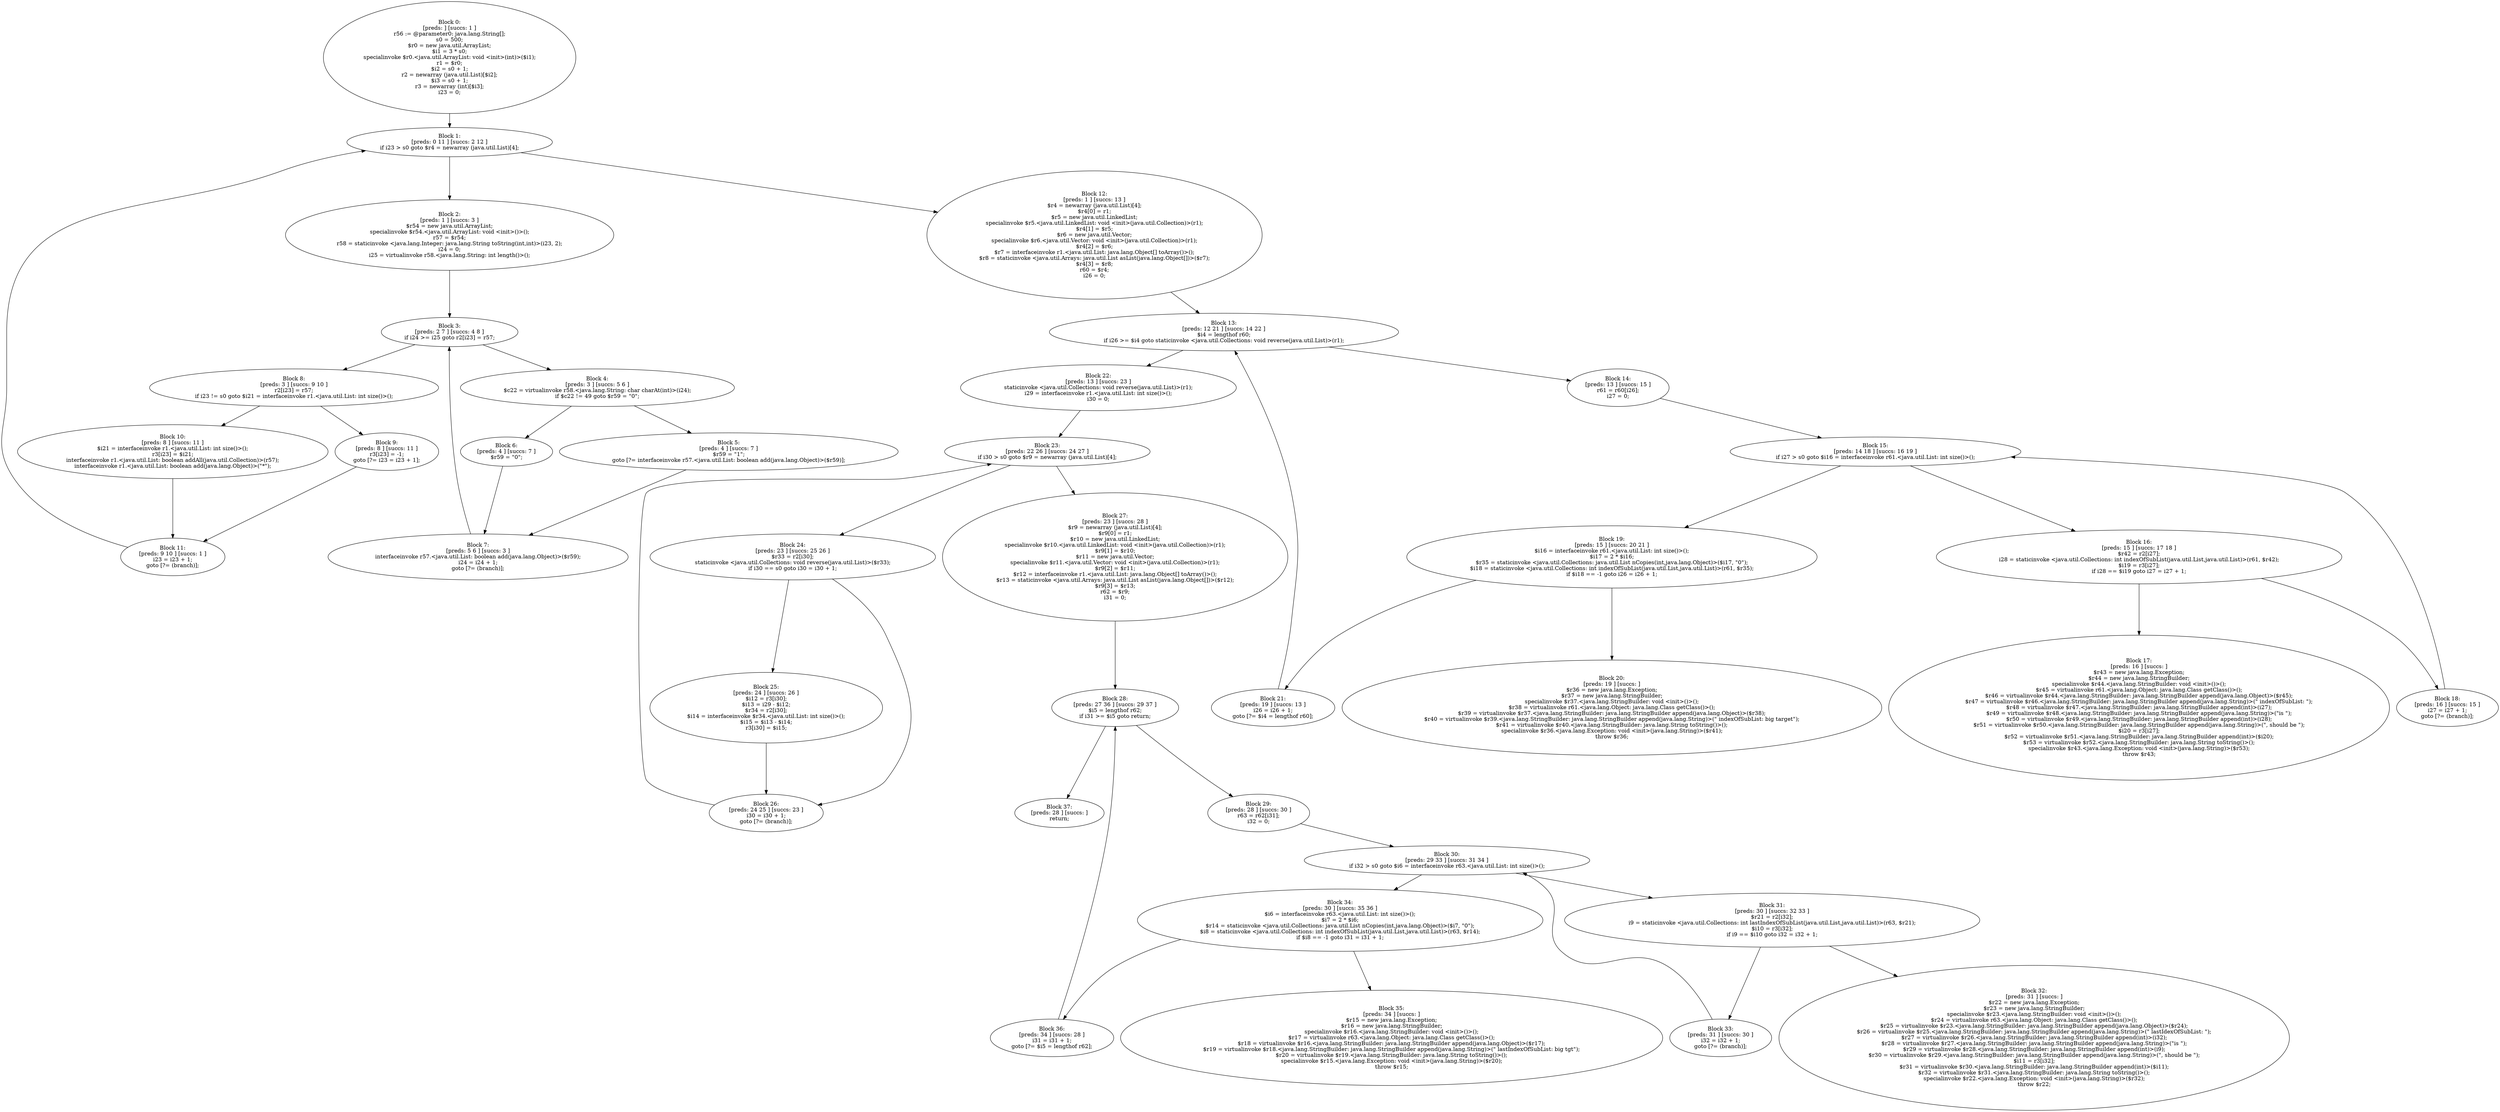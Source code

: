 digraph "unitGraph" {
    "Block 0:
[preds: ] [succs: 1 ]
r56 := @parameter0: java.lang.String[];
s0 = 500;
$r0 = new java.util.ArrayList;
$i1 = 3 * s0;
specialinvoke $r0.<java.util.ArrayList: void <init>(int)>($i1);
r1 = $r0;
$i2 = s0 + 1;
r2 = newarray (java.util.List)[$i2];
$i3 = s0 + 1;
r3 = newarray (int)[$i3];
i23 = 0;
"
    "Block 1:
[preds: 0 11 ] [succs: 2 12 ]
if i23 > s0 goto $r4 = newarray (java.util.List)[4];
"
    "Block 2:
[preds: 1 ] [succs: 3 ]
$r54 = new java.util.ArrayList;
specialinvoke $r54.<java.util.ArrayList: void <init>()>();
r57 = $r54;
r58 = staticinvoke <java.lang.Integer: java.lang.String toString(int,int)>(i23, 2);
i24 = 0;
i25 = virtualinvoke r58.<java.lang.String: int length()>();
"
    "Block 3:
[preds: 2 7 ] [succs: 4 8 ]
if i24 >= i25 goto r2[i23] = r57;
"
    "Block 4:
[preds: 3 ] [succs: 5 6 ]
$c22 = virtualinvoke r58.<java.lang.String: char charAt(int)>(i24);
if $c22 != 49 goto $r59 = \"0\";
"
    "Block 5:
[preds: 4 ] [succs: 7 ]
$r59 = \"1\";
goto [?= interfaceinvoke r57.<java.util.List: boolean add(java.lang.Object)>($r59)];
"
    "Block 6:
[preds: 4 ] [succs: 7 ]
$r59 = \"0\";
"
    "Block 7:
[preds: 5 6 ] [succs: 3 ]
interfaceinvoke r57.<java.util.List: boolean add(java.lang.Object)>($r59);
i24 = i24 + 1;
goto [?= (branch)];
"
    "Block 8:
[preds: 3 ] [succs: 9 10 ]
r2[i23] = r57;
if i23 != s0 goto $i21 = interfaceinvoke r1.<java.util.List: int size()>();
"
    "Block 9:
[preds: 8 ] [succs: 11 ]
r3[i23] = -1;
goto [?= i23 = i23 + 1];
"
    "Block 10:
[preds: 8 ] [succs: 11 ]
$i21 = interfaceinvoke r1.<java.util.List: int size()>();
r3[i23] = $i21;
interfaceinvoke r1.<java.util.List: boolean addAll(java.util.Collection)>(r57);
interfaceinvoke r1.<java.util.List: boolean add(java.lang.Object)>(\"*\");
"
    "Block 11:
[preds: 9 10 ] [succs: 1 ]
i23 = i23 + 1;
goto [?= (branch)];
"
    "Block 12:
[preds: 1 ] [succs: 13 ]
$r4 = newarray (java.util.List)[4];
$r4[0] = r1;
$r5 = new java.util.LinkedList;
specialinvoke $r5.<java.util.LinkedList: void <init>(java.util.Collection)>(r1);
$r4[1] = $r5;
$r6 = new java.util.Vector;
specialinvoke $r6.<java.util.Vector: void <init>(java.util.Collection)>(r1);
$r4[2] = $r6;
$r7 = interfaceinvoke r1.<java.util.List: java.lang.Object[] toArray()>();
$r8 = staticinvoke <java.util.Arrays: java.util.List asList(java.lang.Object[])>($r7);
$r4[3] = $r8;
r60 = $r4;
i26 = 0;
"
    "Block 13:
[preds: 12 21 ] [succs: 14 22 ]
$i4 = lengthof r60;
if i26 >= $i4 goto staticinvoke <java.util.Collections: void reverse(java.util.List)>(r1);
"
    "Block 14:
[preds: 13 ] [succs: 15 ]
r61 = r60[i26];
i27 = 0;
"
    "Block 15:
[preds: 14 18 ] [succs: 16 19 ]
if i27 > s0 goto $i16 = interfaceinvoke r61.<java.util.List: int size()>();
"
    "Block 16:
[preds: 15 ] [succs: 17 18 ]
$r42 = r2[i27];
i28 = staticinvoke <java.util.Collections: int indexOfSubList(java.util.List,java.util.List)>(r61, $r42);
$i19 = r3[i27];
if i28 == $i19 goto i27 = i27 + 1;
"
    "Block 17:
[preds: 16 ] [succs: ]
$r43 = new java.lang.Exception;
$r44 = new java.lang.StringBuilder;
specialinvoke $r44.<java.lang.StringBuilder: void <init>()>();
$r45 = virtualinvoke r61.<java.lang.Object: java.lang.Class getClass()>();
$r46 = virtualinvoke $r44.<java.lang.StringBuilder: java.lang.StringBuilder append(java.lang.Object)>($r45);
$r47 = virtualinvoke $r46.<java.lang.StringBuilder: java.lang.StringBuilder append(java.lang.String)>(\" indexOfSubList: \");
$r48 = virtualinvoke $r47.<java.lang.StringBuilder: java.lang.StringBuilder append(int)>(i27);
$r49 = virtualinvoke $r48.<java.lang.StringBuilder: java.lang.StringBuilder append(java.lang.String)>(\"is \");
$r50 = virtualinvoke $r49.<java.lang.StringBuilder: java.lang.StringBuilder append(int)>(i28);
$r51 = virtualinvoke $r50.<java.lang.StringBuilder: java.lang.StringBuilder append(java.lang.String)>(\", should be \");
$i20 = r3[i27];
$r52 = virtualinvoke $r51.<java.lang.StringBuilder: java.lang.StringBuilder append(int)>($i20);
$r53 = virtualinvoke $r52.<java.lang.StringBuilder: java.lang.String toString()>();
specialinvoke $r43.<java.lang.Exception: void <init>(java.lang.String)>($r53);
throw $r43;
"
    "Block 18:
[preds: 16 ] [succs: 15 ]
i27 = i27 + 1;
goto [?= (branch)];
"
    "Block 19:
[preds: 15 ] [succs: 20 21 ]
$i16 = interfaceinvoke r61.<java.util.List: int size()>();
$i17 = 2 * $i16;
$r35 = staticinvoke <java.util.Collections: java.util.List nCopies(int,java.lang.Object)>($i17, \"0\");
$i18 = staticinvoke <java.util.Collections: int indexOfSubList(java.util.List,java.util.List)>(r61, $r35);
if $i18 == -1 goto i26 = i26 + 1;
"
    "Block 20:
[preds: 19 ] [succs: ]
$r36 = new java.lang.Exception;
$r37 = new java.lang.StringBuilder;
specialinvoke $r37.<java.lang.StringBuilder: void <init>()>();
$r38 = virtualinvoke r61.<java.lang.Object: java.lang.Class getClass()>();
$r39 = virtualinvoke $r37.<java.lang.StringBuilder: java.lang.StringBuilder append(java.lang.Object)>($r38);
$r40 = virtualinvoke $r39.<java.lang.StringBuilder: java.lang.StringBuilder append(java.lang.String)>(\" indexOfSubList: big target\");
$r41 = virtualinvoke $r40.<java.lang.StringBuilder: java.lang.String toString()>();
specialinvoke $r36.<java.lang.Exception: void <init>(java.lang.String)>($r41);
throw $r36;
"
    "Block 21:
[preds: 19 ] [succs: 13 ]
i26 = i26 + 1;
goto [?= $i4 = lengthof r60];
"
    "Block 22:
[preds: 13 ] [succs: 23 ]
staticinvoke <java.util.Collections: void reverse(java.util.List)>(r1);
i29 = interfaceinvoke r1.<java.util.List: int size()>();
i30 = 0;
"
    "Block 23:
[preds: 22 26 ] [succs: 24 27 ]
if i30 > s0 goto $r9 = newarray (java.util.List)[4];
"
    "Block 24:
[preds: 23 ] [succs: 25 26 ]
$r33 = r2[i30];
staticinvoke <java.util.Collections: void reverse(java.util.List)>($r33);
if i30 == s0 goto i30 = i30 + 1;
"
    "Block 25:
[preds: 24 ] [succs: 26 ]
$i12 = r3[i30];
$i13 = i29 - $i12;
$r34 = r2[i30];
$i14 = interfaceinvoke $r34.<java.util.List: int size()>();
$i15 = $i13 - $i14;
r3[i30] = $i15;
"
    "Block 26:
[preds: 24 25 ] [succs: 23 ]
i30 = i30 + 1;
goto [?= (branch)];
"
    "Block 27:
[preds: 23 ] [succs: 28 ]
$r9 = newarray (java.util.List)[4];
$r9[0] = r1;
$r10 = new java.util.LinkedList;
specialinvoke $r10.<java.util.LinkedList: void <init>(java.util.Collection)>(r1);
$r9[1] = $r10;
$r11 = new java.util.Vector;
specialinvoke $r11.<java.util.Vector: void <init>(java.util.Collection)>(r1);
$r9[2] = $r11;
$r12 = interfaceinvoke r1.<java.util.List: java.lang.Object[] toArray()>();
$r13 = staticinvoke <java.util.Arrays: java.util.List asList(java.lang.Object[])>($r12);
$r9[3] = $r13;
r62 = $r9;
i31 = 0;
"
    "Block 28:
[preds: 27 36 ] [succs: 29 37 ]
$i5 = lengthof r62;
if i31 >= $i5 goto return;
"
    "Block 29:
[preds: 28 ] [succs: 30 ]
r63 = r62[i31];
i32 = 0;
"
    "Block 30:
[preds: 29 33 ] [succs: 31 34 ]
if i32 > s0 goto $i6 = interfaceinvoke r63.<java.util.List: int size()>();
"
    "Block 31:
[preds: 30 ] [succs: 32 33 ]
$r21 = r2[i32];
i9 = staticinvoke <java.util.Collections: int lastIndexOfSubList(java.util.List,java.util.List)>(r63, $r21);
$i10 = r3[i32];
if i9 == $i10 goto i32 = i32 + 1;
"
    "Block 32:
[preds: 31 ] [succs: ]
$r22 = new java.lang.Exception;
$r23 = new java.lang.StringBuilder;
specialinvoke $r23.<java.lang.StringBuilder: void <init>()>();
$r24 = virtualinvoke r63.<java.lang.Object: java.lang.Class getClass()>();
$r25 = virtualinvoke $r23.<java.lang.StringBuilder: java.lang.StringBuilder append(java.lang.Object)>($r24);
$r26 = virtualinvoke $r25.<java.lang.StringBuilder: java.lang.StringBuilder append(java.lang.String)>(\" lastIdexOfSubList: \");
$r27 = virtualinvoke $r26.<java.lang.StringBuilder: java.lang.StringBuilder append(int)>(i32);
$r28 = virtualinvoke $r27.<java.lang.StringBuilder: java.lang.StringBuilder append(java.lang.String)>(\"is \");
$r29 = virtualinvoke $r28.<java.lang.StringBuilder: java.lang.StringBuilder append(int)>(i9);
$r30 = virtualinvoke $r29.<java.lang.StringBuilder: java.lang.StringBuilder append(java.lang.String)>(\", should be \");
$i11 = r3[i32];
$r31 = virtualinvoke $r30.<java.lang.StringBuilder: java.lang.StringBuilder append(int)>($i11);
$r32 = virtualinvoke $r31.<java.lang.StringBuilder: java.lang.String toString()>();
specialinvoke $r22.<java.lang.Exception: void <init>(java.lang.String)>($r32);
throw $r22;
"
    "Block 33:
[preds: 31 ] [succs: 30 ]
i32 = i32 + 1;
goto [?= (branch)];
"
    "Block 34:
[preds: 30 ] [succs: 35 36 ]
$i6 = interfaceinvoke r63.<java.util.List: int size()>();
$i7 = 2 * $i6;
$r14 = staticinvoke <java.util.Collections: java.util.List nCopies(int,java.lang.Object)>($i7, \"0\");
$i8 = staticinvoke <java.util.Collections: int indexOfSubList(java.util.List,java.util.List)>(r63, $r14);
if $i8 == -1 goto i31 = i31 + 1;
"
    "Block 35:
[preds: 34 ] [succs: ]
$r15 = new java.lang.Exception;
$r16 = new java.lang.StringBuilder;
specialinvoke $r16.<java.lang.StringBuilder: void <init>()>();
$r17 = virtualinvoke r63.<java.lang.Object: java.lang.Class getClass()>();
$r18 = virtualinvoke $r16.<java.lang.StringBuilder: java.lang.StringBuilder append(java.lang.Object)>($r17);
$r19 = virtualinvoke $r18.<java.lang.StringBuilder: java.lang.StringBuilder append(java.lang.String)>(\" lastIndexOfSubList: big tgt\");
$r20 = virtualinvoke $r19.<java.lang.StringBuilder: java.lang.String toString()>();
specialinvoke $r15.<java.lang.Exception: void <init>(java.lang.String)>($r20);
throw $r15;
"
    "Block 36:
[preds: 34 ] [succs: 28 ]
i31 = i31 + 1;
goto [?= $i5 = lengthof r62];
"
    "Block 37:
[preds: 28 ] [succs: ]
return;
"
    "Block 0:
[preds: ] [succs: 1 ]
r56 := @parameter0: java.lang.String[];
s0 = 500;
$r0 = new java.util.ArrayList;
$i1 = 3 * s0;
specialinvoke $r0.<java.util.ArrayList: void <init>(int)>($i1);
r1 = $r0;
$i2 = s0 + 1;
r2 = newarray (java.util.List)[$i2];
$i3 = s0 + 1;
r3 = newarray (int)[$i3];
i23 = 0;
"->"Block 1:
[preds: 0 11 ] [succs: 2 12 ]
if i23 > s0 goto $r4 = newarray (java.util.List)[4];
";
    "Block 1:
[preds: 0 11 ] [succs: 2 12 ]
if i23 > s0 goto $r4 = newarray (java.util.List)[4];
"->"Block 2:
[preds: 1 ] [succs: 3 ]
$r54 = new java.util.ArrayList;
specialinvoke $r54.<java.util.ArrayList: void <init>()>();
r57 = $r54;
r58 = staticinvoke <java.lang.Integer: java.lang.String toString(int,int)>(i23, 2);
i24 = 0;
i25 = virtualinvoke r58.<java.lang.String: int length()>();
";
    "Block 1:
[preds: 0 11 ] [succs: 2 12 ]
if i23 > s0 goto $r4 = newarray (java.util.List)[4];
"->"Block 12:
[preds: 1 ] [succs: 13 ]
$r4 = newarray (java.util.List)[4];
$r4[0] = r1;
$r5 = new java.util.LinkedList;
specialinvoke $r5.<java.util.LinkedList: void <init>(java.util.Collection)>(r1);
$r4[1] = $r5;
$r6 = new java.util.Vector;
specialinvoke $r6.<java.util.Vector: void <init>(java.util.Collection)>(r1);
$r4[2] = $r6;
$r7 = interfaceinvoke r1.<java.util.List: java.lang.Object[] toArray()>();
$r8 = staticinvoke <java.util.Arrays: java.util.List asList(java.lang.Object[])>($r7);
$r4[3] = $r8;
r60 = $r4;
i26 = 0;
";
    "Block 2:
[preds: 1 ] [succs: 3 ]
$r54 = new java.util.ArrayList;
specialinvoke $r54.<java.util.ArrayList: void <init>()>();
r57 = $r54;
r58 = staticinvoke <java.lang.Integer: java.lang.String toString(int,int)>(i23, 2);
i24 = 0;
i25 = virtualinvoke r58.<java.lang.String: int length()>();
"->"Block 3:
[preds: 2 7 ] [succs: 4 8 ]
if i24 >= i25 goto r2[i23] = r57;
";
    "Block 3:
[preds: 2 7 ] [succs: 4 8 ]
if i24 >= i25 goto r2[i23] = r57;
"->"Block 4:
[preds: 3 ] [succs: 5 6 ]
$c22 = virtualinvoke r58.<java.lang.String: char charAt(int)>(i24);
if $c22 != 49 goto $r59 = \"0\";
";
    "Block 3:
[preds: 2 7 ] [succs: 4 8 ]
if i24 >= i25 goto r2[i23] = r57;
"->"Block 8:
[preds: 3 ] [succs: 9 10 ]
r2[i23] = r57;
if i23 != s0 goto $i21 = interfaceinvoke r1.<java.util.List: int size()>();
";
    "Block 4:
[preds: 3 ] [succs: 5 6 ]
$c22 = virtualinvoke r58.<java.lang.String: char charAt(int)>(i24);
if $c22 != 49 goto $r59 = \"0\";
"->"Block 5:
[preds: 4 ] [succs: 7 ]
$r59 = \"1\";
goto [?= interfaceinvoke r57.<java.util.List: boolean add(java.lang.Object)>($r59)];
";
    "Block 4:
[preds: 3 ] [succs: 5 6 ]
$c22 = virtualinvoke r58.<java.lang.String: char charAt(int)>(i24);
if $c22 != 49 goto $r59 = \"0\";
"->"Block 6:
[preds: 4 ] [succs: 7 ]
$r59 = \"0\";
";
    "Block 5:
[preds: 4 ] [succs: 7 ]
$r59 = \"1\";
goto [?= interfaceinvoke r57.<java.util.List: boolean add(java.lang.Object)>($r59)];
"->"Block 7:
[preds: 5 6 ] [succs: 3 ]
interfaceinvoke r57.<java.util.List: boolean add(java.lang.Object)>($r59);
i24 = i24 + 1;
goto [?= (branch)];
";
    "Block 6:
[preds: 4 ] [succs: 7 ]
$r59 = \"0\";
"->"Block 7:
[preds: 5 6 ] [succs: 3 ]
interfaceinvoke r57.<java.util.List: boolean add(java.lang.Object)>($r59);
i24 = i24 + 1;
goto [?= (branch)];
";
    "Block 7:
[preds: 5 6 ] [succs: 3 ]
interfaceinvoke r57.<java.util.List: boolean add(java.lang.Object)>($r59);
i24 = i24 + 1;
goto [?= (branch)];
"->"Block 3:
[preds: 2 7 ] [succs: 4 8 ]
if i24 >= i25 goto r2[i23] = r57;
";
    "Block 8:
[preds: 3 ] [succs: 9 10 ]
r2[i23] = r57;
if i23 != s0 goto $i21 = interfaceinvoke r1.<java.util.List: int size()>();
"->"Block 9:
[preds: 8 ] [succs: 11 ]
r3[i23] = -1;
goto [?= i23 = i23 + 1];
";
    "Block 8:
[preds: 3 ] [succs: 9 10 ]
r2[i23] = r57;
if i23 != s0 goto $i21 = interfaceinvoke r1.<java.util.List: int size()>();
"->"Block 10:
[preds: 8 ] [succs: 11 ]
$i21 = interfaceinvoke r1.<java.util.List: int size()>();
r3[i23] = $i21;
interfaceinvoke r1.<java.util.List: boolean addAll(java.util.Collection)>(r57);
interfaceinvoke r1.<java.util.List: boolean add(java.lang.Object)>(\"*\");
";
    "Block 9:
[preds: 8 ] [succs: 11 ]
r3[i23] = -1;
goto [?= i23 = i23 + 1];
"->"Block 11:
[preds: 9 10 ] [succs: 1 ]
i23 = i23 + 1;
goto [?= (branch)];
";
    "Block 10:
[preds: 8 ] [succs: 11 ]
$i21 = interfaceinvoke r1.<java.util.List: int size()>();
r3[i23] = $i21;
interfaceinvoke r1.<java.util.List: boolean addAll(java.util.Collection)>(r57);
interfaceinvoke r1.<java.util.List: boolean add(java.lang.Object)>(\"*\");
"->"Block 11:
[preds: 9 10 ] [succs: 1 ]
i23 = i23 + 1;
goto [?= (branch)];
";
    "Block 11:
[preds: 9 10 ] [succs: 1 ]
i23 = i23 + 1;
goto [?= (branch)];
"->"Block 1:
[preds: 0 11 ] [succs: 2 12 ]
if i23 > s0 goto $r4 = newarray (java.util.List)[4];
";
    "Block 12:
[preds: 1 ] [succs: 13 ]
$r4 = newarray (java.util.List)[4];
$r4[0] = r1;
$r5 = new java.util.LinkedList;
specialinvoke $r5.<java.util.LinkedList: void <init>(java.util.Collection)>(r1);
$r4[1] = $r5;
$r6 = new java.util.Vector;
specialinvoke $r6.<java.util.Vector: void <init>(java.util.Collection)>(r1);
$r4[2] = $r6;
$r7 = interfaceinvoke r1.<java.util.List: java.lang.Object[] toArray()>();
$r8 = staticinvoke <java.util.Arrays: java.util.List asList(java.lang.Object[])>($r7);
$r4[3] = $r8;
r60 = $r4;
i26 = 0;
"->"Block 13:
[preds: 12 21 ] [succs: 14 22 ]
$i4 = lengthof r60;
if i26 >= $i4 goto staticinvoke <java.util.Collections: void reverse(java.util.List)>(r1);
";
    "Block 13:
[preds: 12 21 ] [succs: 14 22 ]
$i4 = lengthof r60;
if i26 >= $i4 goto staticinvoke <java.util.Collections: void reverse(java.util.List)>(r1);
"->"Block 14:
[preds: 13 ] [succs: 15 ]
r61 = r60[i26];
i27 = 0;
";
    "Block 13:
[preds: 12 21 ] [succs: 14 22 ]
$i4 = lengthof r60;
if i26 >= $i4 goto staticinvoke <java.util.Collections: void reverse(java.util.List)>(r1);
"->"Block 22:
[preds: 13 ] [succs: 23 ]
staticinvoke <java.util.Collections: void reverse(java.util.List)>(r1);
i29 = interfaceinvoke r1.<java.util.List: int size()>();
i30 = 0;
";
    "Block 14:
[preds: 13 ] [succs: 15 ]
r61 = r60[i26];
i27 = 0;
"->"Block 15:
[preds: 14 18 ] [succs: 16 19 ]
if i27 > s0 goto $i16 = interfaceinvoke r61.<java.util.List: int size()>();
";
    "Block 15:
[preds: 14 18 ] [succs: 16 19 ]
if i27 > s0 goto $i16 = interfaceinvoke r61.<java.util.List: int size()>();
"->"Block 16:
[preds: 15 ] [succs: 17 18 ]
$r42 = r2[i27];
i28 = staticinvoke <java.util.Collections: int indexOfSubList(java.util.List,java.util.List)>(r61, $r42);
$i19 = r3[i27];
if i28 == $i19 goto i27 = i27 + 1;
";
    "Block 15:
[preds: 14 18 ] [succs: 16 19 ]
if i27 > s0 goto $i16 = interfaceinvoke r61.<java.util.List: int size()>();
"->"Block 19:
[preds: 15 ] [succs: 20 21 ]
$i16 = interfaceinvoke r61.<java.util.List: int size()>();
$i17 = 2 * $i16;
$r35 = staticinvoke <java.util.Collections: java.util.List nCopies(int,java.lang.Object)>($i17, \"0\");
$i18 = staticinvoke <java.util.Collections: int indexOfSubList(java.util.List,java.util.List)>(r61, $r35);
if $i18 == -1 goto i26 = i26 + 1;
";
    "Block 16:
[preds: 15 ] [succs: 17 18 ]
$r42 = r2[i27];
i28 = staticinvoke <java.util.Collections: int indexOfSubList(java.util.List,java.util.List)>(r61, $r42);
$i19 = r3[i27];
if i28 == $i19 goto i27 = i27 + 1;
"->"Block 17:
[preds: 16 ] [succs: ]
$r43 = new java.lang.Exception;
$r44 = new java.lang.StringBuilder;
specialinvoke $r44.<java.lang.StringBuilder: void <init>()>();
$r45 = virtualinvoke r61.<java.lang.Object: java.lang.Class getClass()>();
$r46 = virtualinvoke $r44.<java.lang.StringBuilder: java.lang.StringBuilder append(java.lang.Object)>($r45);
$r47 = virtualinvoke $r46.<java.lang.StringBuilder: java.lang.StringBuilder append(java.lang.String)>(\" indexOfSubList: \");
$r48 = virtualinvoke $r47.<java.lang.StringBuilder: java.lang.StringBuilder append(int)>(i27);
$r49 = virtualinvoke $r48.<java.lang.StringBuilder: java.lang.StringBuilder append(java.lang.String)>(\"is \");
$r50 = virtualinvoke $r49.<java.lang.StringBuilder: java.lang.StringBuilder append(int)>(i28);
$r51 = virtualinvoke $r50.<java.lang.StringBuilder: java.lang.StringBuilder append(java.lang.String)>(\", should be \");
$i20 = r3[i27];
$r52 = virtualinvoke $r51.<java.lang.StringBuilder: java.lang.StringBuilder append(int)>($i20);
$r53 = virtualinvoke $r52.<java.lang.StringBuilder: java.lang.String toString()>();
specialinvoke $r43.<java.lang.Exception: void <init>(java.lang.String)>($r53);
throw $r43;
";
    "Block 16:
[preds: 15 ] [succs: 17 18 ]
$r42 = r2[i27];
i28 = staticinvoke <java.util.Collections: int indexOfSubList(java.util.List,java.util.List)>(r61, $r42);
$i19 = r3[i27];
if i28 == $i19 goto i27 = i27 + 1;
"->"Block 18:
[preds: 16 ] [succs: 15 ]
i27 = i27 + 1;
goto [?= (branch)];
";
    "Block 18:
[preds: 16 ] [succs: 15 ]
i27 = i27 + 1;
goto [?= (branch)];
"->"Block 15:
[preds: 14 18 ] [succs: 16 19 ]
if i27 > s0 goto $i16 = interfaceinvoke r61.<java.util.List: int size()>();
";
    "Block 19:
[preds: 15 ] [succs: 20 21 ]
$i16 = interfaceinvoke r61.<java.util.List: int size()>();
$i17 = 2 * $i16;
$r35 = staticinvoke <java.util.Collections: java.util.List nCopies(int,java.lang.Object)>($i17, \"0\");
$i18 = staticinvoke <java.util.Collections: int indexOfSubList(java.util.List,java.util.List)>(r61, $r35);
if $i18 == -1 goto i26 = i26 + 1;
"->"Block 20:
[preds: 19 ] [succs: ]
$r36 = new java.lang.Exception;
$r37 = new java.lang.StringBuilder;
specialinvoke $r37.<java.lang.StringBuilder: void <init>()>();
$r38 = virtualinvoke r61.<java.lang.Object: java.lang.Class getClass()>();
$r39 = virtualinvoke $r37.<java.lang.StringBuilder: java.lang.StringBuilder append(java.lang.Object)>($r38);
$r40 = virtualinvoke $r39.<java.lang.StringBuilder: java.lang.StringBuilder append(java.lang.String)>(\" indexOfSubList: big target\");
$r41 = virtualinvoke $r40.<java.lang.StringBuilder: java.lang.String toString()>();
specialinvoke $r36.<java.lang.Exception: void <init>(java.lang.String)>($r41);
throw $r36;
";
    "Block 19:
[preds: 15 ] [succs: 20 21 ]
$i16 = interfaceinvoke r61.<java.util.List: int size()>();
$i17 = 2 * $i16;
$r35 = staticinvoke <java.util.Collections: java.util.List nCopies(int,java.lang.Object)>($i17, \"0\");
$i18 = staticinvoke <java.util.Collections: int indexOfSubList(java.util.List,java.util.List)>(r61, $r35);
if $i18 == -1 goto i26 = i26 + 1;
"->"Block 21:
[preds: 19 ] [succs: 13 ]
i26 = i26 + 1;
goto [?= $i4 = lengthof r60];
";
    "Block 21:
[preds: 19 ] [succs: 13 ]
i26 = i26 + 1;
goto [?= $i4 = lengthof r60];
"->"Block 13:
[preds: 12 21 ] [succs: 14 22 ]
$i4 = lengthof r60;
if i26 >= $i4 goto staticinvoke <java.util.Collections: void reverse(java.util.List)>(r1);
";
    "Block 22:
[preds: 13 ] [succs: 23 ]
staticinvoke <java.util.Collections: void reverse(java.util.List)>(r1);
i29 = interfaceinvoke r1.<java.util.List: int size()>();
i30 = 0;
"->"Block 23:
[preds: 22 26 ] [succs: 24 27 ]
if i30 > s0 goto $r9 = newarray (java.util.List)[4];
";
    "Block 23:
[preds: 22 26 ] [succs: 24 27 ]
if i30 > s0 goto $r9 = newarray (java.util.List)[4];
"->"Block 24:
[preds: 23 ] [succs: 25 26 ]
$r33 = r2[i30];
staticinvoke <java.util.Collections: void reverse(java.util.List)>($r33);
if i30 == s0 goto i30 = i30 + 1;
";
    "Block 23:
[preds: 22 26 ] [succs: 24 27 ]
if i30 > s0 goto $r9 = newarray (java.util.List)[4];
"->"Block 27:
[preds: 23 ] [succs: 28 ]
$r9 = newarray (java.util.List)[4];
$r9[0] = r1;
$r10 = new java.util.LinkedList;
specialinvoke $r10.<java.util.LinkedList: void <init>(java.util.Collection)>(r1);
$r9[1] = $r10;
$r11 = new java.util.Vector;
specialinvoke $r11.<java.util.Vector: void <init>(java.util.Collection)>(r1);
$r9[2] = $r11;
$r12 = interfaceinvoke r1.<java.util.List: java.lang.Object[] toArray()>();
$r13 = staticinvoke <java.util.Arrays: java.util.List asList(java.lang.Object[])>($r12);
$r9[3] = $r13;
r62 = $r9;
i31 = 0;
";
    "Block 24:
[preds: 23 ] [succs: 25 26 ]
$r33 = r2[i30];
staticinvoke <java.util.Collections: void reverse(java.util.List)>($r33);
if i30 == s0 goto i30 = i30 + 1;
"->"Block 25:
[preds: 24 ] [succs: 26 ]
$i12 = r3[i30];
$i13 = i29 - $i12;
$r34 = r2[i30];
$i14 = interfaceinvoke $r34.<java.util.List: int size()>();
$i15 = $i13 - $i14;
r3[i30] = $i15;
";
    "Block 24:
[preds: 23 ] [succs: 25 26 ]
$r33 = r2[i30];
staticinvoke <java.util.Collections: void reverse(java.util.List)>($r33);
if i30 == s0 goto i30 = i30 + 1;
"->"Block 26:
[preds: 24 25 ] [succs: 23 ]
i30 = i30 + 1;
goto [?= (branch)];
";
    "Block 25:
[preds: 24 ] [succs: 26 ]
$i12 = r3[i30];
$i13 = i29 - $i12;
$r34 = r2[i30];
$i14 = interfaceinvoke $r34.<java.util.List: int size()>();
$i15 = $i13 - $i14;
r3[i30] = $i15;
"->"Block 26:
[preds: 24 25 ] [succs: 23 ]
i30 = i30 + 1;
goto [?= (branch)];
";
    "Block 26:
[preds: 24 25 ] [succs: 23 ]
i30 = i30 + 1;
goto [?= (branch)];
"->"Block 23:
[preds: 22 26 ] [succs: 24 27 ]
if i30 > s0 goto $r9 = newarray (java.util.List)[4];
";
    "Block 27:
[preds: 23 ] [succs: 28 ]
$r9 = newarray (java.util.List)[4];
$r9[0] = r1;
$r10 = new java.util.LinkedList;
specialinvoke $r10.<java.util.LinkedList: void <init>(java.util.Collection)>(r1);
$r9[1] = $r10;
$r11 = new java.util.Vector;
specialinvoke $r11.<java.util.Vector: void <init>(java.util.Collection)>(r1);
$r9[2] = $r11;
$r12 = interfaceinvoke r1.<java.util.List: java.lang.Object[] toArray()>();
$r13 = staticinvoke <java.util.Arrays: java.util.List asList(java.lang.Object[])>($r12);
$r9[3] = $r13;
r62 = $r9;
i31 = 0;
"->"Block 28:
[preds: 27 36 ] [succs: 29 37 ]
$i5 = lengthof r62;
if i31 >= $i5 goto return;
";
    "Block 28:
[preds: 27 36 ] [succs: 29 37 ]
$i5 = lengthof r62;
if i31 >= $i5 goto return;
"->"Block 29:
[preds: 28 ] [succs: 30 ]
r63 = r62[i31];
i32 = 0;
";
    "Block 28:
[preds: 27 36 ] [succs: 29 37 ]
$i5 = lengthof r62;
if i31 >= $i5 goto return;
"->"Block 37:
[preds: 28 ] [succs: ]
return;
";
    "Block 29:
[preds: 28 ] [succs: 30 ]
r63 = r62[i31];
i32 = 0;
"->"Block 30:
[preds: 29 33 ] [succs: 31 34 ]
if i32 > s0 goto $i6 = interfaceinvoke r63.<java.util.List: int size()>();
";
    "Block 30:
[preds: 29 33 ] [succs: 31 34 ]
if i32 > s0 goto $i6 = interfaceinvoke r63.<java.util.List: int size()>();
"->"Block 31:
[preds: 30 ] [succs: 32 33 ]
$r21 = r2[i32];
i9 = staticinvoke <java.util.Collections: int lastIndexOfSubList(java.util.List,java.util.List)>(r63, $r21);
$i10 = r3[i32];
if i9 == $i10 goto i32 = i32 + 1;
";
    "Block 30:
[preds: 29 33 ] [succs: 31 34 ]
if i32 > s0 goto $i6 = interfaceinvoke r63.<java.util.List: int size()>();
"->"Block 34:
[preds: 30 ] [succs: 35 36 ]
$i6 = interfaceinvoke r63.<java.util.List: int size()>();
$i7 = 2 * $i6;
$r14 = staticinvoke <java.util.Collections: java.util.List nCopies(int,java.lang.Object)>($i7, \"0\");
$i8 = staticinvoke <java.util.Collections: int indexOfSubList(java.util.List,java.util.List)>(r63, $r14);
if $i8 == -1 goto i31 = i31 + 1;
";
    "Block 31:
[preds: 30 ] [succs: 32 33 ]
$r21 = r2[i32];
i9 = staticinvoke <java.util.Collections: int lastIndexOfSubList(java.util.List,java.util.List)>(r63, $r21);
$i10 = r3[i32];
if i9 == $i10 goto i32 = i32 + 1;
"->"Block 32:
[preds: 31 ] [succs: ]
$r22 = new java.lang.Exception;
$r23 = new java.lang.StringBuilder;
specialinvoke $r23.<java.lang.StringBuilder: void <init>()>();
$r24 = virtualinvoke r63.<java.lang.Object: java.lang.Class getClass()>();
$r25 = virtualinvoke $r23.<java.lang.StringBuilder: java.lang.StringBuilder append(java.lang.Object)>($r24);
$r26 = virtualinvoke $r25.<java.lang.StringBuilder: java.lang.StringBuilder append(java.lang.String)>(\" lastIdexOfSubList: \");
$r27 = virtualinvoke $r26.<java.lang.StringBuilder: java.lang.StringBuilder append(int)>(i32);
$r28 = virtualinvoke $r27.<java.lang.StringBuilder: java.lang.StringBuilder append(java.lang.String)>(\"is \");
$r29 = virtualinvoke $r28.<java.lang.StringBuilder: java.lang.StringBuilder append(int)>(i9);
$r30 = virtualinvoke $r29.<java.lang.StringBuilder: java.lang.StringBuilder append(java.lang.String)>(\", should be \");
$i11 = r3[i32];
$r31 = virtualinvoke $r30.<java.lang.StringBuilder: java.lang.StringBuilder append(int)>($i11);
$r32 = virtualinvoke $r31.<java.lang.StringBuilder: java.lang.String toString()>();
specialinvoke $r22.<java.lang.Exception: void <init>(java.lang.String)>($r32);
throw $r22;
";
    "Block 31:
[preds: 30 ] [succs: 32 33 ]
$r21 = r2[i32];
i9 = staticinvoke <java.util.Collections: int lastIndexOfSubList(java.util.List,java.util.List)>(r63, $r21);
$i10 = r3[i32];
if i9 == $i10 goto i32 = i32 + 1;
"->"Block 33:
[preds: 31 ] [succs: 30 ]
i32 = i32 + 1;
goto [?= (branch)];
";
    "Block 33:
[preds: 31 ] [succs: 30 ]
i32 = i32 + 1;
goto [?= (branch)];
"->"Block 30:
[preds: 29 33 ] [succs: 31 34 ]
if i32 > s0 goto $i6 = interfaceinvoke r63.<java.util.List: int size()>();
";
    "Block 34:
[preds: 30 ] [succs: 35 36 ]
$i6 = interfaceinvoke r63.<java.util.List: int size()>();
$i7 = 2 * $i6;
$r14 = staticinvoke <java.util.Collections: java.util.List nCopies(int,java.lang.Object)>($i7, \"0\");
$i8 = staticinvoke <java.util.Collections: int indexOfSubList(java.util.List,java.util.List)>(r63, $r14);
if $i8 == -1 goto i31 = i31 + 1;
"->"Block 35:
[preds: 34 ] [succs: ]
$r15 = new java.lang.Exception;
$r16 = new java.lang.StringBuilder;
specialinvoke $r16.<java.lang.StringBuilder: void <init>()>();
$r17 = virtualinvoke r63.<java.lang.Object: java.lang.Class getClass()>();
$r18 = virtualinvoke $r16.<java.lang.StringBuilder: java.lang.StringBuilder append(java.lang.Object)>($r17);
$r19 = virtualinvoke $r18.<java.lang.StringBuilder: java.lang.StringBuilder append(java.lang.String)>(\" lastIndexOfSubList: big tgt\");
$r20 = virtualinvoke $r19.<java.lang.StringBuilder: java.lang.String toString()>();
specialinvoke $r15.<java.lang.Exception: void <init>(java.lang.String)>($r20);
throw $r15;
";
    "Block 34:
[preds: 30 ] [succs: 35 36 ]
$i6 = interfaceinvoke r63.<java.util.List: int size()>();
$i7 = 2 * $i6;
$r14 = staticinvoke <java.util.Collections: java.util.List nCopies(int,java.lang.Object)>($i7, \"0\");
$i8 = staticinvoke <java.util.Collections: int indexOfSubList(java.util.List,java.util.List)>(r63, $r14);
if $i8 == -1 goto i31 = i31 + 1;
"->"Block 36:
[preds: 34 ] [succs: 28 ]
i31 = i31 + 1;
goto [?= $i5 = lengthof r62];
";
    "Block 36:
[preds: 34 ] [succs: 28 ]
i31 = i31 + 1;
goto [?= $i5 = lengthof r62];
"->"Block 28:
[preds: 27 36 ] [succs: 29 37 ]
$i5 = lengthof r62;
if i31 >= $i5 goto return;
";
}
